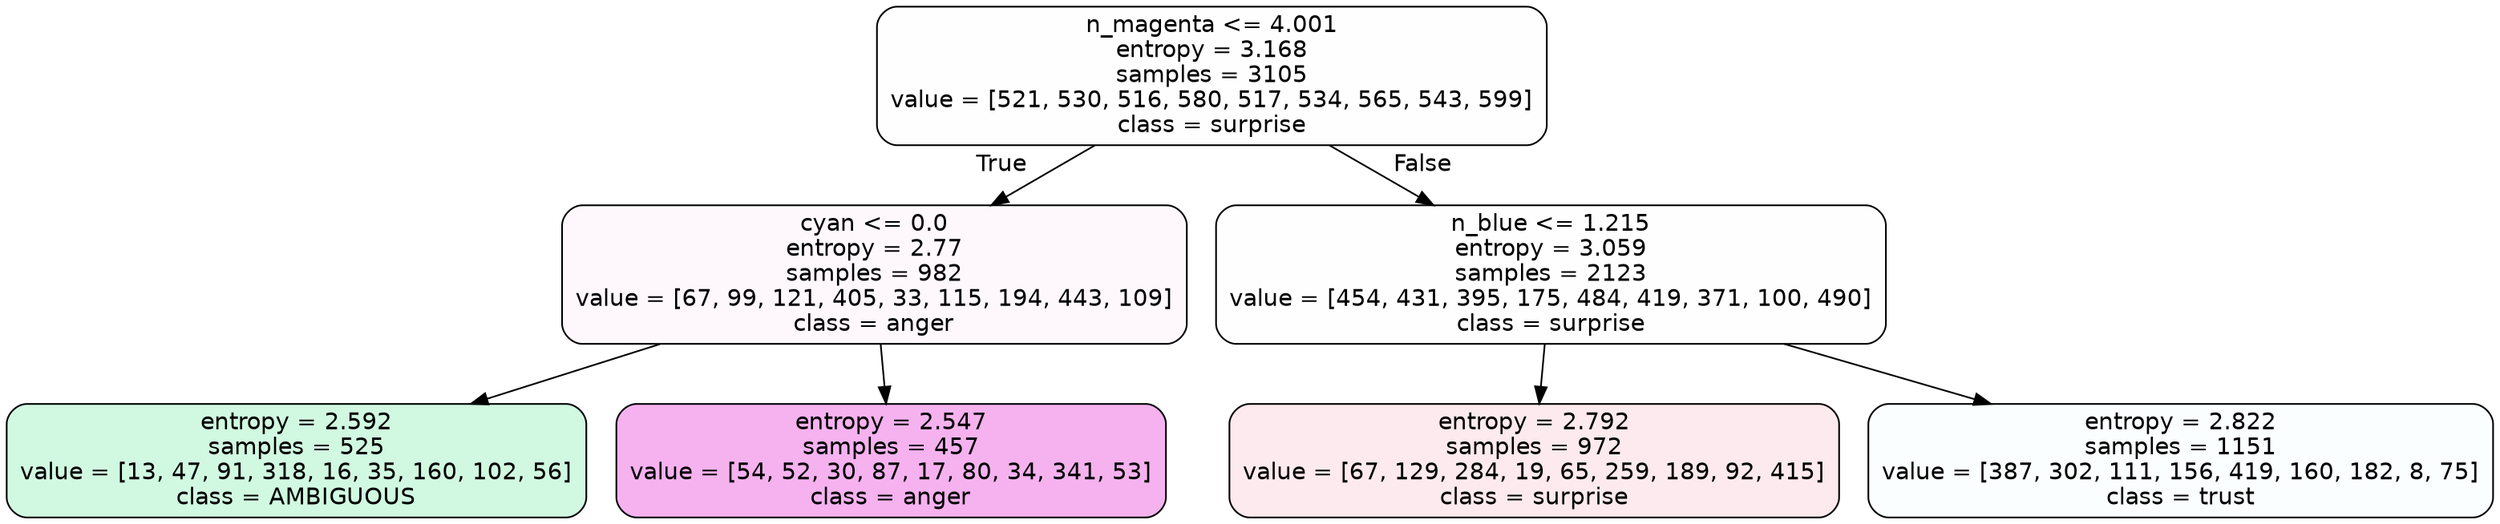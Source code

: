 digraph Tree {
node [shape=box, style="filled, rounded", color="black", fontname=helvetica] ;
edge [fontname=helvetica] ;
0 [label="n_magenta <= 4.001\nentropy = 3.168\nsamples = 3105\nvalue = [521, 530, 516, 580, 517, 534, 565, 543, 599]\nclass = surprise", fillcolor="#e5396401"] ;
1 [label="cyan <= 0.0\nentropy = 2.77\nsamples = 982\nvalue = [67, 99, 121, 405, 33, 115, 194, 443, 109]\nclass = anger", fillcolor="#e539d708"] ;
0 -> 1 [labeldistance=2.5, labelangle=45, headlabel="True"] ;
2 [label="entropy = 2.592\nsamples = 525\nvalue = [13, 47, 91, 318, 16, 35, 160, 102, 56]\nclass = AMBIGUOUS", fillcolor="#39e5813b"] ;
1 -> 2 ;
3 [label="entropy = 2.547\nsamples = 457\nvalue = [54, 52, 30, 87, 17, 80, 34, 341, 53]\nclass = anger", fillcolor="#e539d762"] ;
1 -> 3 ;
4 [label="n_blue <= 1.215\nentropy = 3.059\nsamples = 2123\nvalue = [454, 431, 395, 175, 484, 419, 371, 100, 490]\nclass = surprise", fillcolor="#e5396401"] ;
0 -> 4 [labeldistance=2.5, labelangle=-45, headlabel="False"] ;
5 [label="entropy = 2.792\nsamples = 972\nvalue = [67, 129, 284, 19, 65, 259, 189, 92, 415]\nclass = surprise", fillcolor="#e539641b"] ;
4 -> 5 ;
6 [label="entropy = 2.822\nsamples = 1151\nvalue = [387, 302, 111, 156, 419, 160, 182, 8, 75]\nclass = trust", fillcolor="#39d7e506"] ;
4 -> 6 ;
}